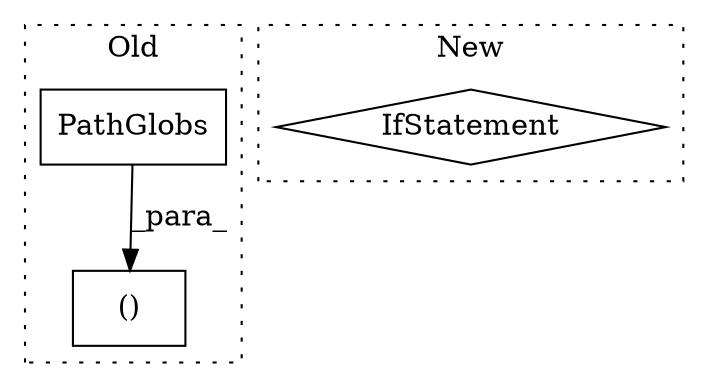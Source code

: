 digraph G {
subgraph cluster0 {
1 [label="PathGlobs" a="32" s="2785,2813" l="10,1" shape="box"];
3 [label="()" a="106" s="2984" l="122" shape="box"];
label = "Old";
style="dotted";
}
subgraph cluster1 {
2 [label="IfStatement" a="25" s="2234" l="30" shape="diamond"];
label = "New";
style="dotted";
}
1 -> 3 [label="_para_"];
}